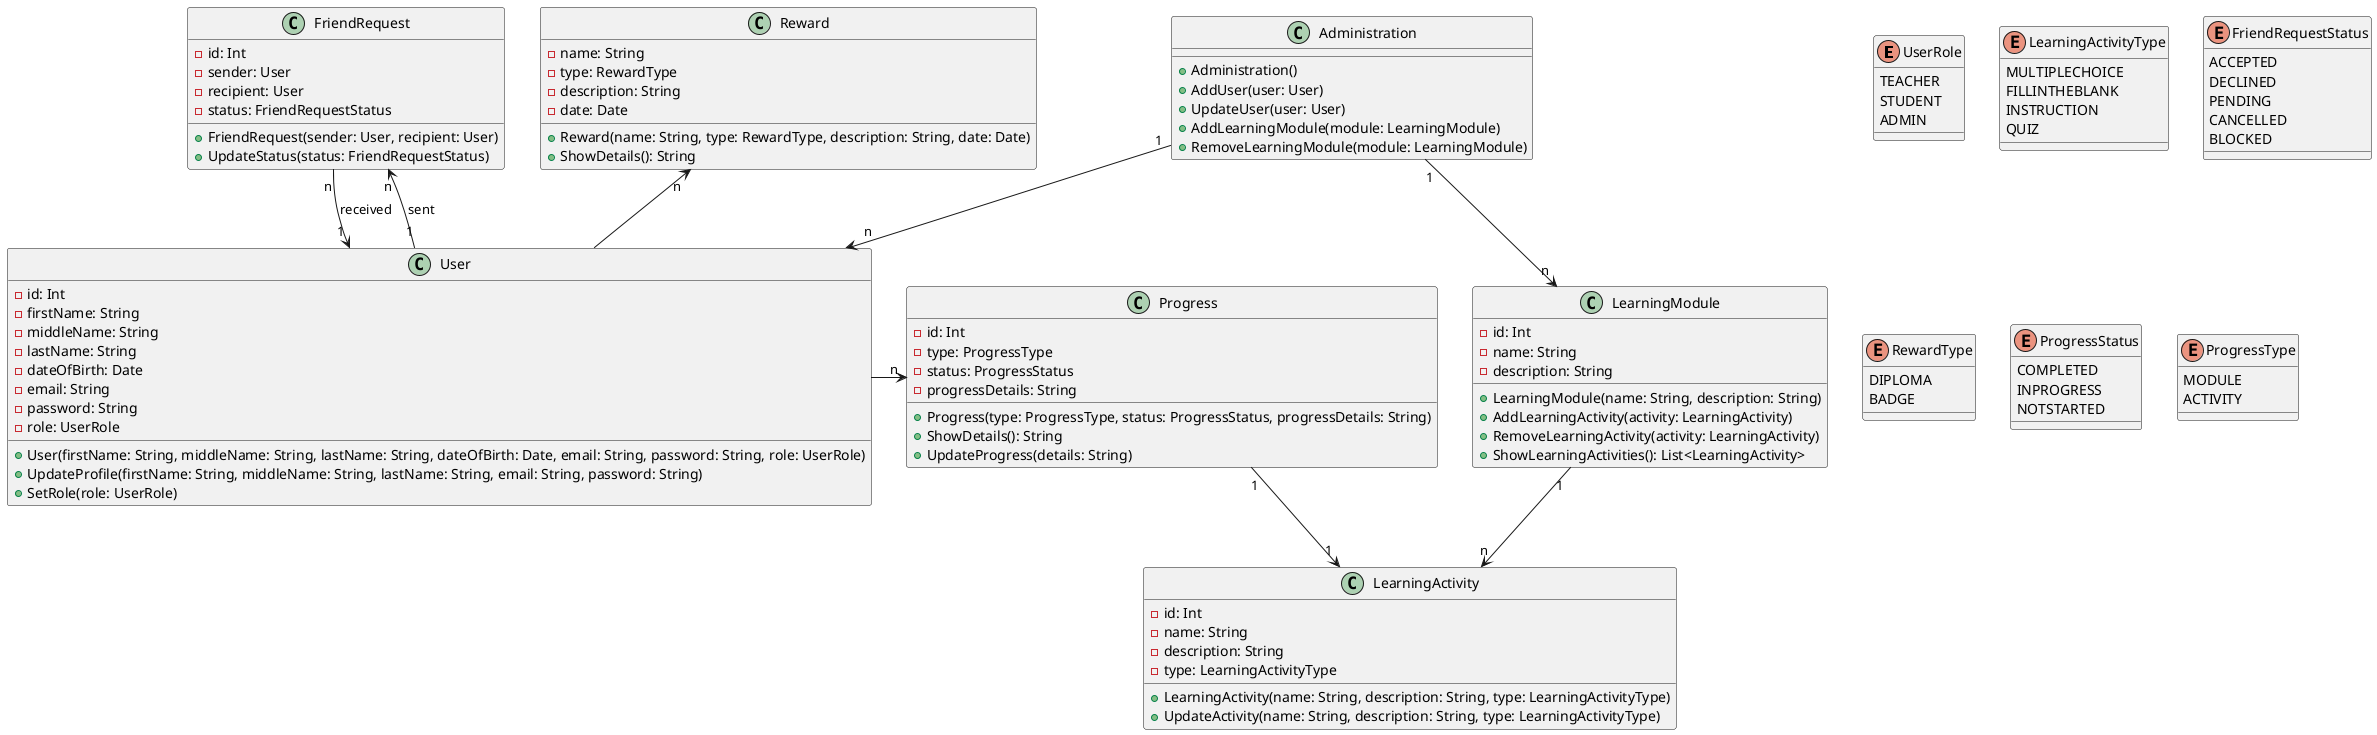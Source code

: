 @startuml

enum UserRole {
    TEACHER
    STUDENT
    ADMIN
}
enum LearningActivityType {
    MULTIPLECHOICE
    FILLINTHEBLANK
    INSTRUCTION
    QUIZ
}

enum FriendRequestStatus {
    ACCEPTED
    DECLINED
    PENDING
    CANCELLED
    BLOCKED
}

enum RewardType {
    DIPLOMA
    BADGE
}

enum ProgressStatus {
    COMPLETED
    INPROGRESS
    NOTSTARTED
}

enum ProgressType {
    MODULE
    ACTIVITY
}

class Administration {
    + Administration()
    + AddUser(user: User)
    + UpdateUser(user: User)
    + AddLearningModule(module: LearningModule)
    + RemoveLearningModule(module: LearningModule)
}

class LearningModule {
    -id: Int
    -name: String
    -description: String
    +LearningModule(name: String, description: String)
    +AddLearningActivity(activity: LearningActivity)
    +RemoveLearningActivity(activity: LearningActivity)
    +ShowLearningActivities(): List<LearningActivity>
}


class LearningActivity {
    -id: Int
    -name: String
    -description: String
    -type: LearningActivityType
    +LearningActivity(name: String, description: String, type: LearningActivityType)
    +UpdateActivity(name: String, description: String, type: LearningActivityType)
}


class User {
    -id: Int
    -firstName: String
    -middleName: String
    -lastName: String
    -dateOfBirth: Date
    -email: String
    -password: String
    -role: UserRole
    +User(firstName: String, middleName: String, lastName: String, dateOfBirth: Date, email: String, password: String, role: UserRole)
    +UpdateProfile(firstName: String, middleName: String, lastName: String, email: String, password: String)
    +SetRole(role: UserRole)
}

class Reward {
    -name: String
    -type: RewardType
    -description: String
    -date: Date
    +Reward(name: String, type: RewardType, description: String, date: Date)
    +ShowDetails(): String
}

class FriendRequest {
    - id: Int
    - sender: User
    - recipient: User
    - status: FriendRequestStatus
    +FriendRequest(sender: User, recipient: User)
    +UpdateStatus(status: FriendRequestStatus)
}

class Progress {
    -id: Int
    -type: ProgressType
    -status: ProgressStatus
    -progressDetails: String
    +Progress(type: ProgressType, status: ProgressStatus, progressDetails: String)
    +ShowDetails(): String
    +UpdateProgress(details: String)
}

Administration "1" -right-> "n" User
Administration "1" -down-> "n" LearningModule

User -up-> "n" Reward
User -right-> "n" Progress

User "1" -up-> "n" FriendRequest : sent
User "1" <-up- "n" FriendRequest : received

Progress "1" -down-> "1" LearningActivity

LearningModule "1" --> "n" LearningActivity


@enduml